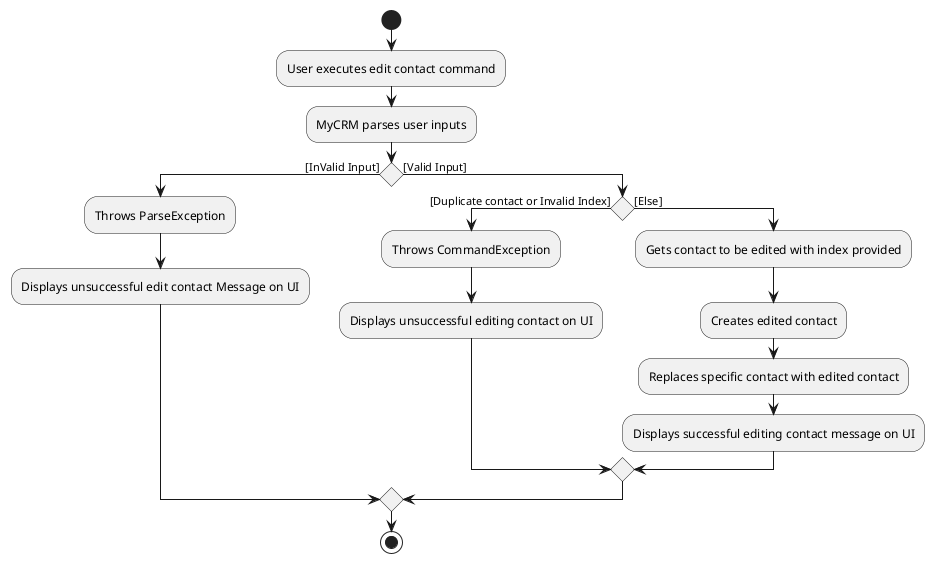 @startuml
start
:User executes edit contact command;
:MyCRM parses user inputs;
if () then ([InValid Input])
    :Throws ParseException;
    :Displays unsuccessful edit contact Message on UI;
else ([Valid Input])
if () then ([Duplicate contact or Invalid Index])
    :Throws CommandException;
    :Displays unsuccessful editing contact on UI;
else ([Else])
:Gets contact to be edited with index provided;
:Creates edited contact;
:Replaces specific contact with edited contact;
:Displays successful editing contact message on UI;
endif
endif
stop
@enduml
